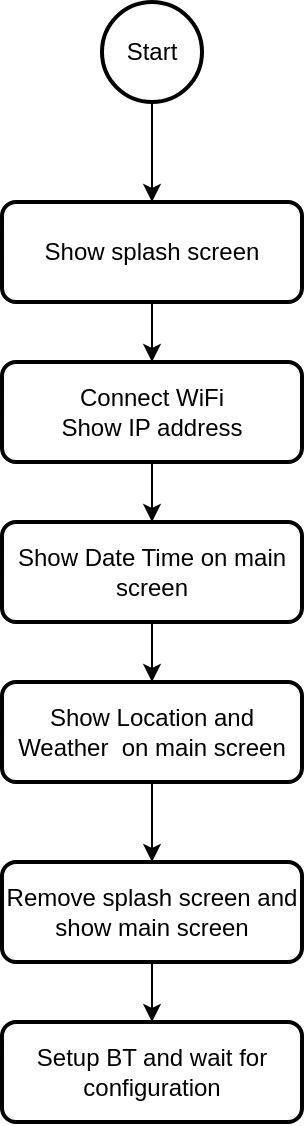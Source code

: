 <mxfile version="16.5.1" type="device"><diagram id="C5RBs43oDa-KdzZeNtuy" name="Page-1"><mxGraphModel dx="1102" dy="937" grid="1" gridSize="10" guides="1" tooltips="1" connect="1" arrows="1" fold="1" page="1" pageScale="1" pageWidth="827" pageHeight="1169" math="0" shadow="0"><root><mxCell id="WIyWlLk6GJQsqaUBKTNV-0"/><mxCell id="WIyWlLk6GJQsqaUBKTNV-1" parent="WIyWlLk6GJQsqaUBKTNV-0"/><mxCell id="5HPQBGq3wo0uxnkGQx6k-3" style="edgeStyle=orthogonalEdgeStyle;rounded=0;orthogonalLoop=1;jettySize=auto;html=1;exitX=0.5;exitY=1;exitDx=0;exitDy=0;exitPerimeter=0;entryX=0.5;entryY=0;entryDx=0;entryDy=0;" parent="WIyWlLk6GJQsqaUBKTNV-1" source="5HPQBGq3wo0uxnkGQx6k-0" target="5HPQBGq3wo0uxnkGQx6k-2" edge="1"><mxGeometry relative="1" as="geometry"/></mxCell><mxCell id="5HPQBGq3wo0uxnkGQx6k-0" value="Start" style="strokeWidth=2;html=1;shape=mxgraph.flowchart.start_2;whiteSpace=wrap;" parent="WIyWlLk6GJQsqaUBKTNV-1" vertex="1"><mxGeometry x="215" y="90" width="50" height="50" as="geometry"/></mxCell><mxCell id="5HPQBGq3wo0uxnkGQx6k-9" style="edgeStyle=orthogonalEdgeStyle;rounded=0;orthogonalLoop=1;jettySize=auto;html=1;exitX=0.5;exitY=1;exitDx=0;exitDy=0;entryX=0.5;entryY=0;entryDx=0;entryDy=0;" parent="WIyWlLk6GJQsqaUBKTNV-1" source="5HPQBGq3wo0uxnkGQx6k-2" target="5HPQBGq3wo0uxnkGQx6k-4" edge="1"><mxGeometry relative="1" as="geometry"/></mxCell><mxCell id="5HPQBGq3wo0uxnkGQx6k-2" value="Show splash screen" style="rounded=1;whiteSpace=wrap;html=1;absoluteArcSize=1;arcSize=14;strokeWidth=2;" parent="WIyWlLk6GJQsqaUBKTNV-1" vertex="1"><mxGeometry x="165" y="190" width="150" height="50" as="geometry"/></mxCell><mxCell id="5HPQBGq3wo0uxnkGQx6k-10" style="edgeStyle=orthogonalEdgeStyle;rounded=0;orthogonalLoop=1;jettySize=auto;html=1;exitX=0.5;exitY=1;exitDx=0;exitDy=0;entryX=0.5;entryY=0;entryDx=0;entryDy=0;" parent="WIyWlLk6GJQsqaUBKTNV-1" source="5HPQBGq3wo0uxnkGQx6k-4" target="5HPQBGq3wo0uxnkGQx6k-5" edge="1"><mxGeometry relative="1" as="geometry"/></mxCell><mxCell id="5HPQBGq3wo0uxnkGQx6k-4" value="Connect WiFi&lt;br&gt;Show IP address" style="rounded=1;whiteSpace=wrap;html=1;absoluteArcSize=1;arcSize=14;strokeWidth=2;" parent="WIyWlLk6GJQsqaUBKTNV-1" vertex="1"><mxGeometry x="165" y="270" width="150" height="50" as="geometry"/></mxCell><mxCell id="5HPQBGq3wo0uxnkGQx6k-11" style="edgeStyle=orthogonalEdgeStyle;rounded=0;orthogonalLoop=1;jettySize=auto;html=1;exitX=0.5;exitY=1;exitDx=0;exitDy=0;entryX=0.5;entryY=0;entryDx=0;entryDy=0;" parent="WIyWlLk6GJQsqaUBKTNV-1" source="5HPQBGq3wo0uxnkGQx6k-5" target="5HPQBGq3wo0uxnkGQx6k-6" edge="1"><mxGeometry relative="1" as="geometry"/></mxCell><mxCell id="5HPQBGq3wo0uxnkGQx6k-5" value="Show Date Time on main screen" style="rounded=1;whiteSpace=wrap;html=1;absoluteArcSize=1;arcSize=14;strokeWidth=2;" parent="WIyWlLk6GJQsqaUBKTNV-1" vertex="1"><mxGeometry x="165" y="350" width="150" height="50" as="geometry"/></mxCell><mxCell id="5HPQBGq3wo0uxnkGQx6k-12" style="edgeStyle=orthogonalEdgeStyle;rounded=0;orthogonalLoop=1;jettySize=auto;html=1;exitX=0.5;exitY=1;exitDx=0;exitDy=0;entryX=0.5;entryY=0;entryDx=0;entryDy=0;" parent="WIyWlLk6GJQsqaUBKTNV-1" source="5HPQBGq3wo0uxnkGQx6k-6" target="5HPQBGq3wo0uxnkGQx6k-7" edge="1"><mxGeometry relative="1" as="geometry"/></mxCell><mxCell id="5HPQBGq3wo0uxnkGQx6k-6" value="Show Location and Weather&amp;nbsp;&amp;nbsp;on main screen" style="rounded=1;whiteSpace=wrap;html=1;absoluteArcSize=1;arcSize=14;strokeWidth=2;" parent="WIyWlLk6GJQsqaUBKTNV-1" vertex="1"><mxGeometry x="165" y="430" width="150" height="50" as="geometry"/></mxCell><mxCell id="RY0IgfwYdN2BYEPW-qhf-3" style="edgeStyle=orthogonalEdgeStyle;rounded=0;orthogonalLoop=1;jettySize=auto;html=1;exitX=0.5;exitY=1;exitDx=0;exitDy=0;entryX=0.5;entryY=0;entryDx=0;entryDy=0;" edge="1" parent="WIyWlLk6GJQsqaUBKTNV-1" source="5HPQBGq3wo0uxnkGQx6k-7" target="RY0IgfwYdN2BYEPW-qhf-1"><mxGeometry relative="1" as="geometry"/></mxCell><mxCell id="5HPQBGq3wo0uxnkGQx6k-7" value="Remove splash screen and show main screen" style="rounded=1;whiteSpace=wrap;html=1;absoluteArcSize=1;arcSize=14;strokeWidth=2;" parent="WIyWlLk6GJQsqaUBKTNV-1" vertex="1"><mxGeometry x="165" y="520" width="150" height="50" as="geometry"/></mxCell><mxCell id="RY0IgfwYdN2BYEPW-qhf-1" value="Setup BT and wait for configuration" style="rounded=1;whiteSpace=wrap;html=1;absoluteArcSize=1;arcSize=14;strokeWidth=2;" vertex="1" parent="WIyWlLk6GJQsqaUBKTNV-1"><mxGeometry x="165" y="600" width="150" height="50" as="geometry"/></mxCell></root></mxGraphModel></diagram></mxfile>